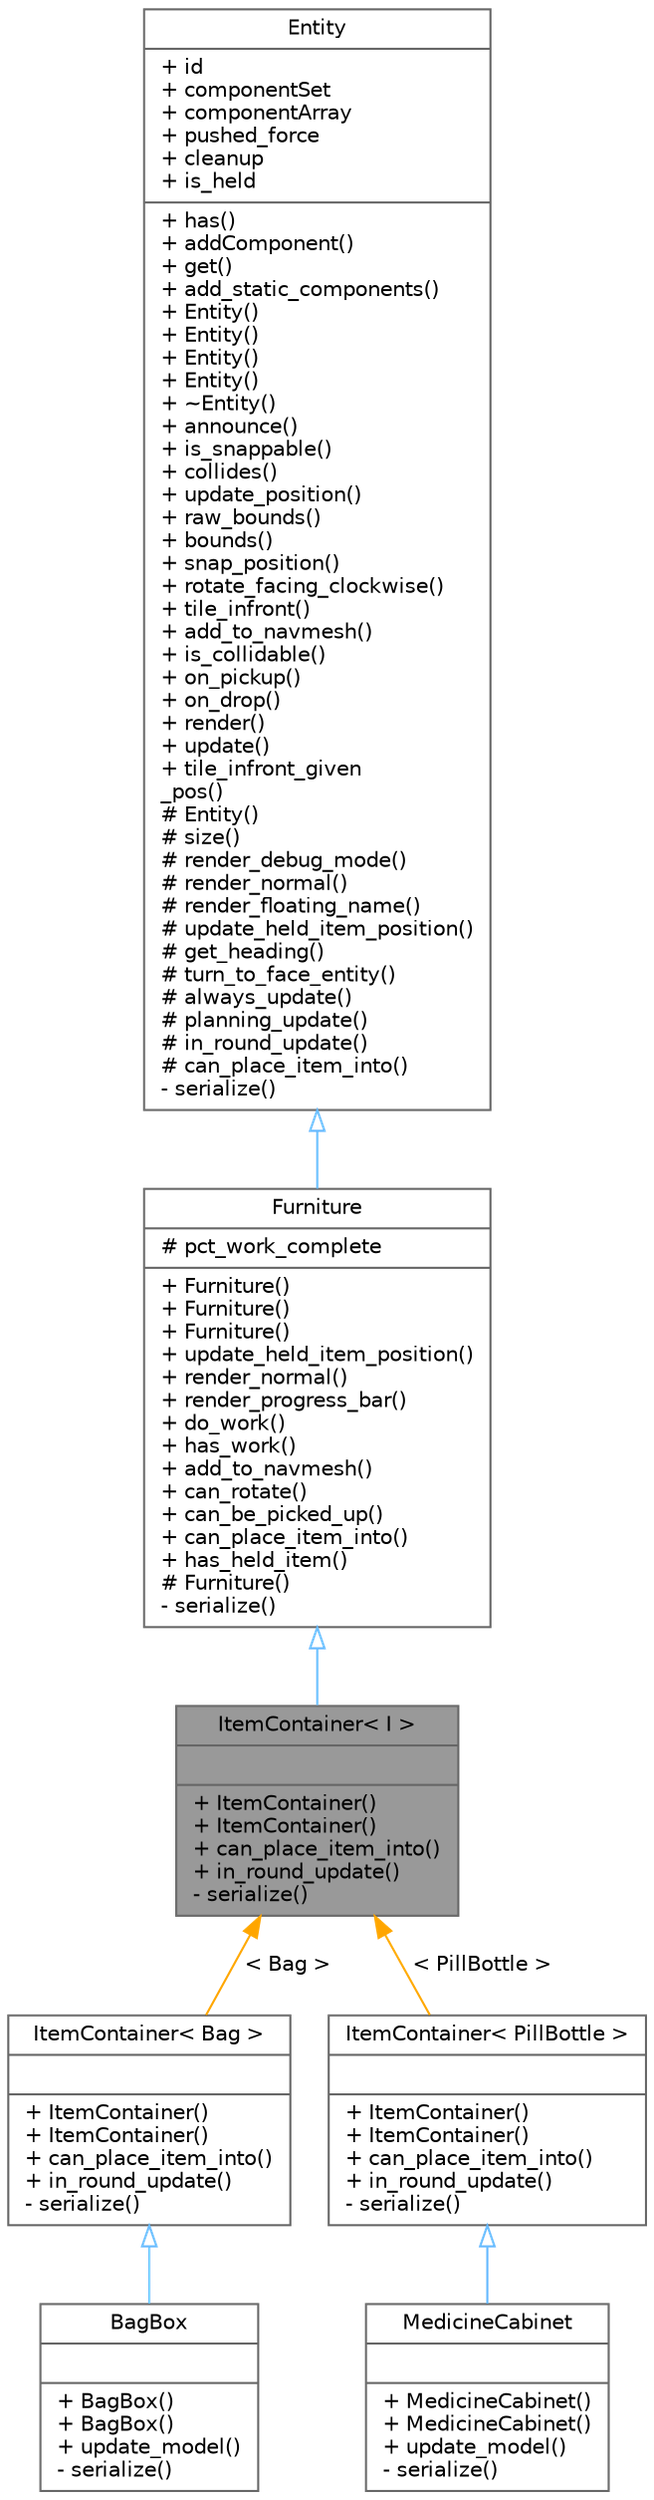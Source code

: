 digraph "ItemContainer&lt; I &gt;"
{
 // LATEX_PDF_SIZE
  bgcolor="transparent";
  edge [fontname=Helvetica,fontsize=10,labelfontname=Helvetica,labelfontsize=10];
  node [fontname=Helvetica,fontsize=10,shape=box,height=0.2,width=0.4];
  Node1 [shape=record,label="{ItemContainer\< I \>\n||+ ItemContainer()\l+ ItemContainer()\l+ can_place_item_into()\l+ in_round_update()\l- serialize()\l}",height=0.2,width=0.4,color="gray40", fillcolor="grey60", style="filled", fontcolor="black",tooltip=" "];
  Node2 -> Node1 [dir="back",color="steelblue1",style="solid",arrowtail="onormal"];
  Node2 [shape=record,label="{Furniture\n|# pct_work_complete\l|+ Furniture()\l+ Furniture()\l+ Furniture()\l+ update_held_item_position()\l+ render_normal()\l+ render_progress_bar()\l+ do_work()\l+ has_work()\l+ add_to_navmesh()\l+ can_rotate()\l+ can_be_picked_up()\l+ can_place_item_into()\l+ has_held_item()\l# Furniture()\l- serialize()\l}",height=0.2,width=0.4,color="gray40", fillcolor="white", style="filled",URL="$d0/d8b/struct_furniture.html",tooltip=" "];
  Node3 -> Node2 [dir="back",color="steelblue1",style="solid",arrowtail="onormal"];
  Node3 [shape=record,label="{Entity\n|+ id\l+ componentSet\l+ componentArray\l+ pushed_force\l+ cleanup\l+ is_held\l|+ has()\l+ addComponent()\l+ get()\l+ add_static_components()\l+ Entity()\l+ Entity()\l+ Entity()\l+ Entity()\l+ ~Entity()\l+ announce()\l+ is_snappable()\l+ collides()\l+ update_position()\l+ raw_bounds()\l+ bounds()\l+ snap_position()\l+ rotate_facing_clockwise()\l+ tile_infront()\l+ add_to_navmesh()\l+ is_collidable()\l+ on_pickup()\l+ on_drop()\l+ render()\l+ update()\l+ tile_infront_given\l_pos()\l# Entity()\l# size()\l# render_debug_mode()\l# render_normal()\l# render_floating_name()\l# update_held_item_position()\l# get_heading()\l# turn_to_face_entity()\l# always_update()\l# planning_update()\l# in_round_update()\l# can_place_item_into()\l- serialize()\l}",height=0.2,width=0.4,color="gray40", fillcolor="white", style="filled",URL="$dc/dc4/struct_entity.html",tooltip=" "];
  Node1 -> Node4 [dir="back",color="orange",style="solid",label=" \< Bag \>" ];
  Node4 [shape=record,label="{ItemContainer\< Bag \>\n||+ ItemContainer()\l+ ItemContainer()\l+ can_place_item_into()\l+ in_round_update()\l- serialize()\l}",height=0.2,width=0.4,color="gray40", fillcolor="white", style="filled",URL="$dd/d8c/struct_item_container.html",tooltip=" "];
  Node4 -> Node5 [dir="back",color="steelblue1",style="solid",arrowtail="onormal"];
  Node5 [shape=record,label="{BagBox\n||+ BagBox()\l+ BagBox()\l+ update_model()\l- serialize()\l}",height=0.2,width=0.4,color="gray40", fillcolor="white", style="filled",URL="$d9/dec/struct_bag_box.html",tooltip=" "];
  Node1 -> Node6 [dir="back",color="orange",style="solid",label=" \< PillBottle \>" ];
  Node6 [shape=record,label="{ItemContainer\< PillBottle \>\n||+ ItemContainer()\l+ ItemContainer()\l+ can_place_item_into()\l+ in_round_update()\l- serialize()\l}",height=0.2,width=0.4,color="gray40", fillcolor="white", style="filled",URL="$dd/d8c/struct_item_container.html",tooltip=" "];
  Node6 -> Node7 [dir="back",color="steelblue1",style="solid",arrowtail="onormal"];
  Node7 [shape=record,label="{MedicineCabinet\n||+ MedicineCabinet()\l+ MedicineCabinet()\l+ update_model()\l- serialize()\l}",height=0.2,width=0.4,color="gray40", fillcolor="white", style="filled",URL="$d3/dee/struct_medicine_cabinet.html",tooltip=" "];
}

